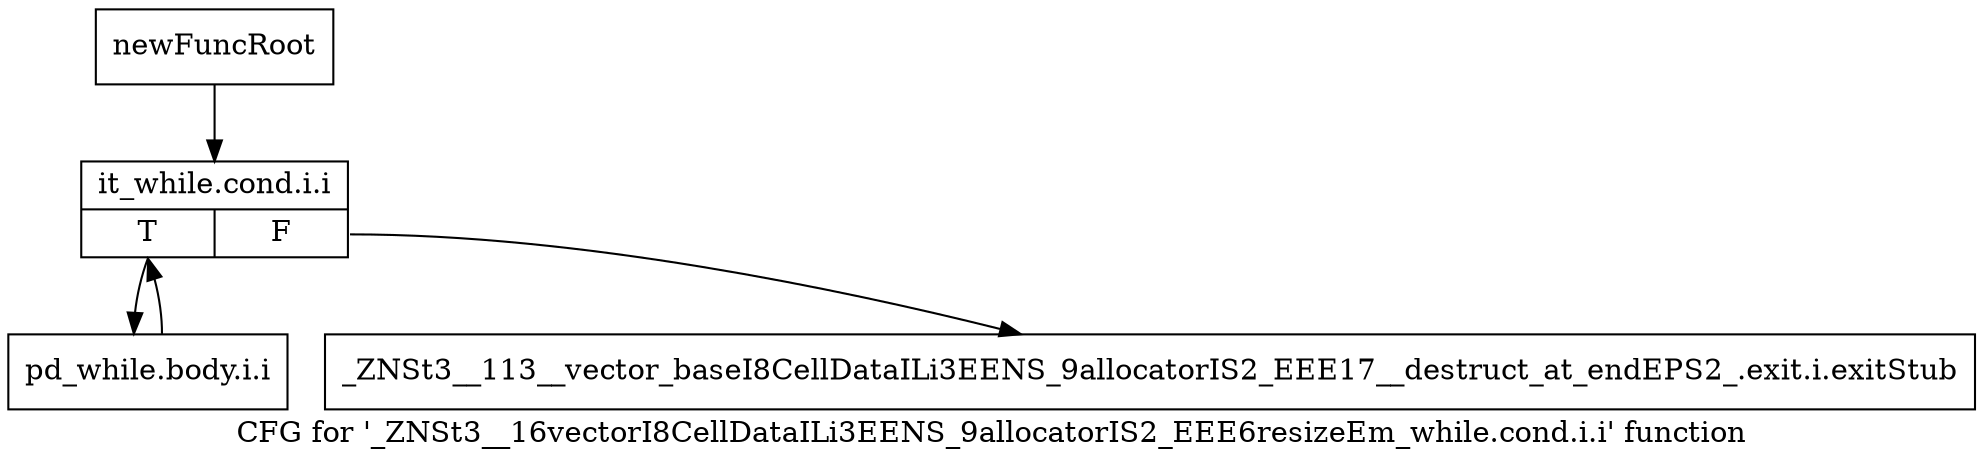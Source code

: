 digraph "CFG for '_ZNSt3__16vectorI8CellDataILi3EENS_9allocatorIS2_EEE6resizeEm_while.cond.i.i' function" {
	label="CFG for '_ZNSt3__16vectorI8CellDataILi3EENS_9allocatorIS2_EEE6resizeEm_while.cond.i.i' function";

	Node0x9359c30 [shape=record,label="{newFuncRoot}"];
	Node0x9359c30 -> Node0x935a060;
	Node0x935a010 [shape=record,label="{_ZNSt3__113__vector_baseI8CellDataILi3EENS_9allocatorIS2_EEE17__destruct_at_endEPS2_.exit.i.exitStub}"];
	Node0x935a060 [shape=record,label="{it_while.cond.i.i|{<s0>T|<s1>F}}"];
	Node0x935a060:s0 -> Node0x935a0b0;
	Node0x935a060:s1 -> Node0x935a010;
	Node0x935a0b0 [shape=record,label="{pd_while.body.i.i}"];
	Node0x935a0b0 -> Node0x935a060;
}
